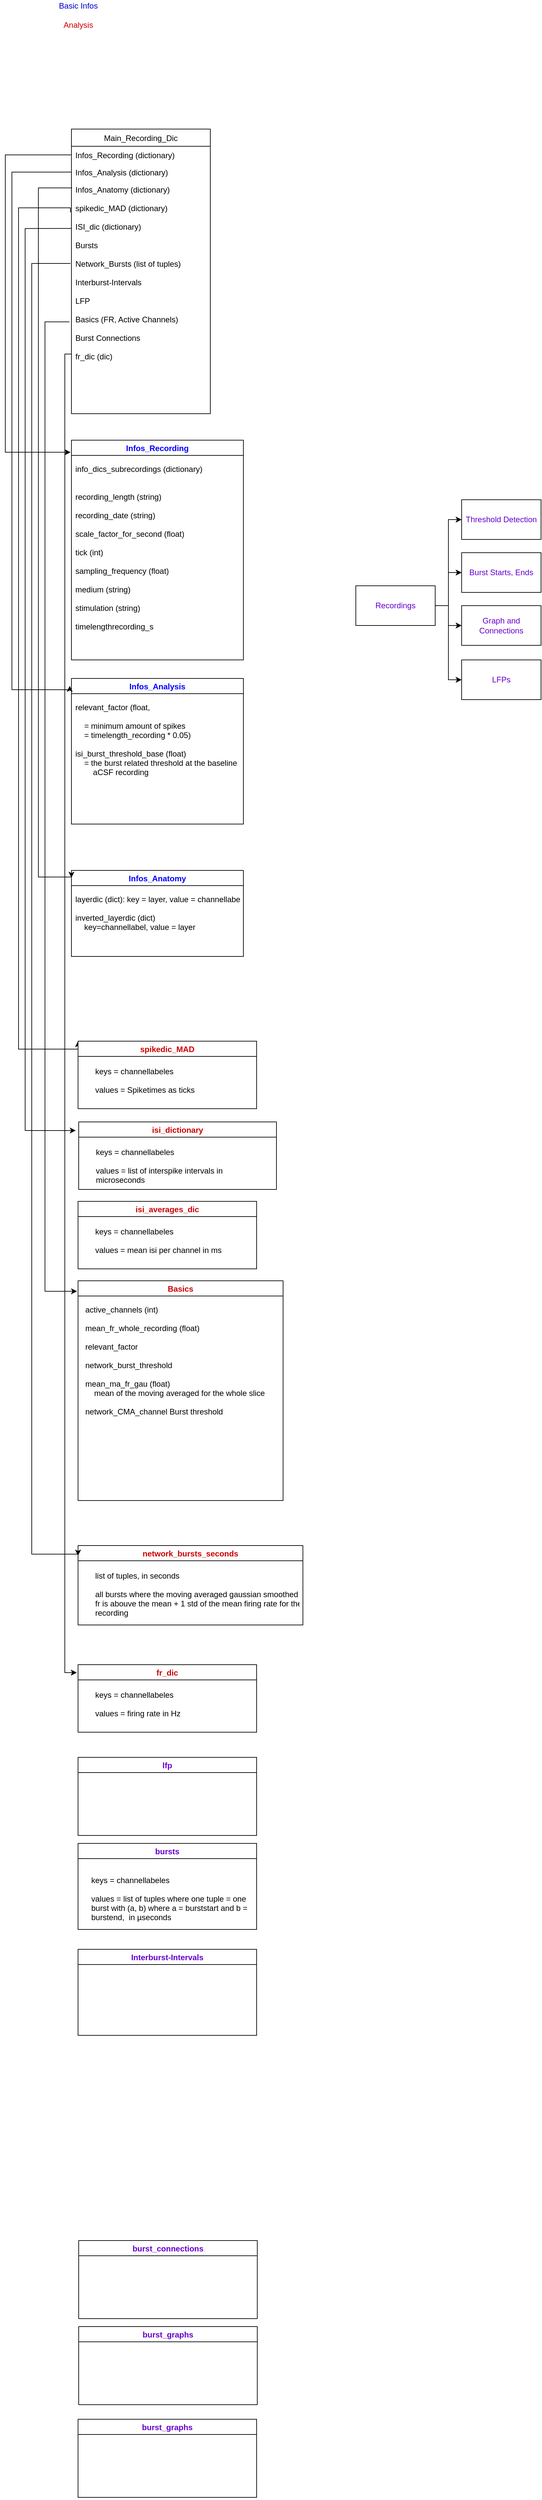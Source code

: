 <mxfile version="15.2.9" type="github">
  <diagram id="vBnOlz8iTsaYxyx_wYCy" name="Page-1">
    <mxGraphModel dx="507" dy="1140" grid="1" gridSize="10" guides="1" tooltips="1" connect="1" arrows="1" fold="1" page="1" pageScale="1" pageWidth="827" pageHeight="1169" math="0" shadow="0">
      <root>
        <mxCell id="0" />
        <mxCell id="1" parent="0" />
        <mxCell id="hhfGfqor65zBzNXSn3MG-1" value="Main_Recording_Dic" style="swimlane;fontStyle=0;childLayout=stackLayout;horizontal=1;startSize=26;horizontalStack=0;resizeParent=1;resizeParentMax=0;resizeLast=0;collapsible=1;marginBottom=0;" parent="1" vertex="1">
          <mxGeometry x="140" y="220" width="210" height="430" as="geometry" />
        </mxCell>
        <mxCell id="hhfGfqor65zBzNXSn3MG-2" value="Infos_Recording (dictionary)" style="text;strokeColor=none;fillColor=none;align=left;verticalAlign=top;spacingLeft=4;spacingRight=4;overflow=hidden;rotatable=0;points=[[0,0.5],[1,0.5]];portConstraint=eastwest;" parent="hhfGfqor65zBzNXSn3MG-1" vertex="1">
          <mxGeometry y="26" width="210" height="26" as="geometry" />
        </mxCell>
        <mxCell id="hhfGfqor65zBzNXSn3MG-3" value="Infos_Analysis (dictionary)" style="text;strokeColor=none;fillColor=none;align=left;verticalAlign=top;spacingLeft=4;spacingRight=4;overflow=hidden;rotatable=0;points=[[0,0.5],[1,0.5]];portConstraint=eastwest;" parent="hhfGfqor65zBzNXSn3MG-1" vertex="1">
          <mxGeometry y="52" width="210" height="26" as="geometry" />
        </mxCell>
        <mxCell id="hhfGfqor65zBzNXSn3MG-4" value="Infos_Anatomy (dictionary)&#xa;&#xa;spikedic_MAD (dictionary)&#xa;&#xa;ISI_dic (dictionary)&#xa;&#xa;Bursts&#xa;&#xa;Network_Bursts (list of tuples)&#xa;&#xa;Interburst-Intervals&#xa;&#xa;LFP&#xa;&#xa;Basics (FR, Active Channels)&#xa;&#xa;Burst Connections&#xa;&#xa;fr_dic (dic)&#xa;&#xa;" style="text;strokeColor=none;fillColor=none;align=left;verticalAlign=top;spacingLeft=4;spacingRight=4;overflow=hidden;rotatable=0;points=[[0,0.5],[1,0.5]];portConstraint=eastwest;" parent="hhfGfqor65zBzNXSn3MG-1" vertex="1">
          <mxGeometry y="78" width="210" height="352" as="geometry" />
        </mxCell>
        <mxCell id="hhfGfqor65zBzNXSn3MG-6" value="&lt;div&gt;&lt;font color=&quot;#0000CC&quot;&gt;Basic Infos&lt;/font&gt;&lt;/div&gt;&lt;div&gt;&lt;br&gt;&lt;/div&gt;&lt;div&gt;&lt;font color=&quot;#CC0000&quot;&gt;Analysis&lt;/font&gt;&lt;/div&gt;&lt;div&gt;&lt;br&gt;&lt;/div&gt;&lt;div&gt;&lt;br&gt;&lt;/div&gt;&lt;div&gt;&lt;br&gt;&lt;/div&gt;" style="text;html=1;align=center;verticalAlign=middle;resizable=0;points=[];autosize=1;strokeColor=none;fillColor=none;" parent="1" vertex="1">
          <mxGeometry x="115" y="25" width="70" height="90" as="geometry" />
        </mxCell>
        <mxCell id="hhfGfqor65zBzNXSn3MG-7" style="edgeStyle=orthogonalEdgeStyle;rounded=0;orthogonalLoop=1;jettySize=auto;html=1;exitX=0;exitY=0.5;exitDx=0;exitDy=0;fontColor=#0000FF;entryX=-0.005;entryY=0.055;entryDx=0;entryDy=0;entryPerimeter=0;" parent="1" source="hhfGfqor65zBzNXSn3MG-2" target="hhfGfqor65zBzNXSn3MG-8" edge="1">
          <mxGeometry relative="1" as="geometry">
            <mxPoint x="60" y="720" as="targetPoint" />
            <Array as="points">
              <mxPoint x="40" y="259" />
              <mxPoint x="40" y="708" />
            </Array>
          </mxGeometry>
        </mxCell>
        <mxCell id="hhfGfqor65zBzNXSn3MG-8" value="Infos_Recording" style="swimlane;fontColor=#0000FF;" parent="1" vertex="1">
          <mxGeometry x="140" y="690" width="260" height="332" as="geometry" />
        </mxCell>
        <mxCell id="hhfGfqor65zBzNXSn3MG-9" value="info_dics_subrecordings (dictionary)&#xa;&#xa;&#xa;recording_length (string)&#xa;&#xa;recording_date (string)&#xa;&#xa;scale_factor_for_second (float)&#xa;&#xa;tick (int)&#xa;&#xa;sampling_frequency (float)&#xa;&#xa;medium (string)&#xa;&#xa;stimulation (string)&#xa;&#xa;timelengthrecording_s&#xa;&#xa;&#xa;" style="text;strokeColor=none;fillColor=none;align=left;verticalAlign=top;spacingLeft=4;spacingRight=4;overflow=hidden;rotatable=0;points=[[0,0.5],[1,0.5]];portConstraint=eastwest;" parent="hhfGfqor65zBzNXSn3MG-8" vertex="1">
          <mxGeometry y="30" width="260" height="302" as="geometry" />
        </mxCell>
        <mxCell id="hhfGfqor65zBzNXSn3MG-10" value="Infos_Analysis" style="swimlane;fontColor=#0000FF;" parent="1" vertex="1">
          <mxGeometry x="140" y="1050" width="260" height="220" as="geometry" />
        </mxCell>
        <mxCell id="hhfGfqor65zBzNXSn3MG-11" value="relevant_factor (float, &#xa;&#xa;    = minimum amount of spikes&#xa;    = timelength_recording * 0.05)&#xa;&#xa;isi_burst_threshold_base (float)&#xa;    = the burst related threshold at the baseline&#xa;        aCSF recording&#xa;&#xa;&#xa;&#xa;&#xa;&#xa;&#xa;&#xa;&#xa;&#xa;" style="text;strokeColor=none;fillColor=none;align=left;verticalAlign=top;spacingLeft=4;spacingRight=4;overflow=hidden;rotatable=0;points=[[0,0.5],[1,0.5]];portConstraint=eastwest;" parent="hhfGfqor65zBzNXSn3MG-10" vertex="1">
          <mxGeometry y="30" width="260" height="190" as="geometry" />
        </mxCell>
        <mxCell id="hhfGfqor65zBzNXSn3MG-12" style="edgeStyle=orthogonalEdgeStyle;rounded=0;orthogonalLoop=1;jettySize=auto;html=1;exitX=0;exitY=0.5;exitDx=0;exitDy=0;entryX=-0.01;entryY=0.051;entryDx=0;entryDy=0;entryPerimeter=0;fontColor=#0000FF;" parent="1" source="hhfGfqor65zBzNXSn3MG-3" target="hhfGfqor65zBzNXSn3MG-10" edge="1">
          <mxGeometry relative="1" as="geometry">
            <Array as="points">
              <mxPoint x="50" y="285" />
              <mxPoint x="50" y="1067" />
            </Array>
          </mxGeometry>
        </mxCell>
        <mxCell id="hhfGfqor65zBzNXSn3MG-13" value="Basics" style="swimlane;fontColor=#CC0000;startSize=23;" parent="1" vertex="1">
          <mxGeometry x="150" y="1960" width="310" height="332" as="geometry" />
        </mxCell>
        <mxCell id="hhfGfqor65zBzNXSn3MG-17" value="active_channels (int)&#xa;&#xa;mean_fr_whole_recording (float)&#xa;&#xa;relevant_factor&#xa;&#xa;network_burst_threshold&#xa;&#xa;mean_ma_fr_gau (float)&#xa;    mean of the moving averaged for the whole slice&#xa;&#xa;network_CMA_channel Burst threshold&#xa;&#xa;&#xa;" style="text;strokeColor=none;fillColor=none;align=left;verticalAlign=top;spacingLeft=4;spacingRight=4;overflow=hidden;rotatable=0;points=[[0,0.5],[1,0.5]];portConstraint=eastwest;" parent="hhfGfqor65zBzNXSn3MG-13" vertex="1">
          <mxGeometry x="5" y="30" width="300" height="302" as="geometry" />
        </mxCell>
        <mxCell id="hhfGfqor65zBzNXSn3MG-15" style="edgeStyle=orthogonalEdgeStyle;rounded=0;orthogonalLoop=1;jettySize=auto;html=1;fontColor=#CC0000;entryX=0;entryY=0;entryDx=0;entryDy=0;exitX=-0.007;exitY=0.136;exitDx=0;exitDy=0;exitPerimeter=0;" parent="1" source="hhfGfqor65zBzNXSn3MG-4" target="hhfGfqor65zBzNXSn3MG-16" edge="1">
          <mxGeometry relative="1" as="geometry">
            <mxPoint x="80" y="1581" as="targetPoint" />
            <mxPoint x="87" y="320" as="sourcePoint" />
            <Array as="points">
              <mxPoint x="60" y="339" />
              <mxPoint x="60" y="1610" />
              <mxPoint x="150" y="1610" />
            </Array>
          </mxGeometry>
        </mxCell>
        <mxCell id="hhfGfqor65zBzNXSn3MG-16" value="spikedic_MAD" style="swimlane;fontColor=#CC0000;startSize=23;" parent="1" vertex="1">
          <mxGeometry x="150" y="1598" width="270" height="102" as="geometry" />
        </mxCell>
        <mxCell id="hhfGfqor65zBzNXSn3MG-18" value="keys = channellabeles&#xa;&#xa;values = Spiketimes as ticks&#xa;" style="text;strokeColor=none;fillColor=none;align=left;verticalAlign=top;spacingLeft=4;spacingRight=4;overflow=hidden;rotatable=0;points=[[0,0.5],[1,0.5]];portConstraint=eastwest;" parent="hhfGfqor65zBzNXSn3MG-16" vertex="1">
          <mxGeometry x="20" y="32" width="250" height="88" as="geometry" />
        </mxCell>
        <mxCell id="hhfGfqor65zBzNXSn3MG-19" style="edgeStyle=orthogonalEdgeStyle;rounded=0;orthogonalLoop=1;jettySize=auto;html=1;fontColor=#CC0000;exitX=-0.014;exitY=0.606;exitDx=0;exitDy=0;exitPerimeter=0;entryX=-0.005;entryY=0.048;entryDx=0;entryDy=0;entryPerimeter=0;" parent="1" source="hhfGfqor65zBzNXSn3MG-4" target="hhfGfqor65zBzNXSn3MG-13" edge="1">
          <mxGeometry relative="1" as="geometry">
            <mxPoint x="100" y="449" as="targetPoint" />
            <Array as="points">
              <mxPoint x="100" y="511" />
              <mxPoint x="100" y="1976" />
            </Array>
          </mxGeometry>
        </mxCell>
        <mxCell id="A6L8o1R3aStiilXjUK1z-1" value="network_bursts_seconds" style="swimlane;fontColor=#CC0000;startSize=23;" vertex="1" parent="1">
          <mxGeometry x="150" y="2360" width="340" height="120" as="geometry" />
        </mxCell>
        <mxCell id="A6L8o1R3aStiilXjUK1z-2" value="list of tuples, in seconds&#xa;&#xa;all bursts where the moving averaged gaussian smoothed&#xa;fr is abouve the mean + 1 std of the mean firing rate for the&#xa;recording&#xa;&#xa;&#xa;&#xa;" style="text;strokeColor=none;fillColor=none;align=left;verticalAlign=top;spacingLeft=4;spacingRight=4;overflow=hidden;rotatable=0;points=[[0,0.5],[1,0.5]];portConstraint=eastwest;" vertex="1" parent="A6L8o1R3aStiilXjUK1z-1">
          <mxGeometry x="20" y="32" width="320" height="88" as="geometry" />
        </mxCell>
        <mxCell id="A6L8o1R3aStiilXjUK1z-4" style="edgeStyle=orthogonalEdgeStyle;rounded=0;orthogonalLoop=1;jettySize=auto;html=1;exitX=-0.007;exitY=0.355;exitDx=0;exitDy=0;exitPerimeter=0;entryX=0;entryY=0.127;entryDx=0;entryDy=0;entryPerimeter=0;" edge="1" parent="1" source="hhfGfqor65zBzNXSn3MG-4" target="A6L8o1R3aStiilXjUK1z-1">
          <mxGeometry relative="1" as="geometry">
            <mxPoint x="80" y="449" as="targetPoint" />
            <Array as="points">
              <mxPoint x="80" y="423" />
              <mxPoint x="80" y="2373" />
            </Array>
          </mxGeometry>
        </mxCell>
        <mxCell id="A6L8o1R3aStiilXjUK1z-5" value="fr_dic" style="swimlane;fontColor=#CC0000;startSize=23;" vertex="1" parent="1">
          <mxGeometry x="150" y="2540" width="270" height="102" as="geometry" />
        </mxCell>
        <mxCell id="A6L8o1R3aStiilXjUK1z-6" value="keys = channellabeles&#xa;&#xa;values = firing rate in Hz&#xa;" style="text;strokeColor=none;fillColor=none;align=left;verticalAlign=top;spacingLeft=4;spacingRight=4;overflow=hidden;rotatable=0;points=[[0,0.5],[1,0.5]];portConstraint=eastwest;" vertex="1" parent="A6L8o1R3aStiilXjUK1z-5">
          <mxGeometry x="20" y="32" width="250" height="88" as="geometry" />
        </mxCell>
        <mxCell id="A6L8o1R3aStiilXjUK1z-8" style="edgeStyle=orthogonalEdgeStyle;rounded=0;orthogonalLoop=1;jettySize=auto;html=1;exitX=0;exitY=0.744;exitDx=0;exitDy=0;exitPerimeter=0;entryX=-0.007;entryY=0.118;entryDx=0;entryDy=0;entryPerimeter=0;" edge="1" parent="1" source="hhfGfqor65zBzNXSn3MG-4" target="A6L8o1R3aStiilXjUK1z-5">
          <mxGeometry relative="1" as="geometry">
            <mxPoint x="90" y="480" as="targetPoint" />
            <Array as="points">
              <mxPoint x="130" y="560" />
              <mxPoint x="130" y="2552" />
            </Array>
          </mxGeometry>
        </mxCell>
        <mxCell id="A6L8o1R3aStiilXjUK1z-9" value="isi_dictionary" style="swimlane;fontColor=#CC0000;startSize=23;" vertex="1" parent="1">
          <mxGeometry x="151" y="1720" width="299" height="102" as="geometry" />
        </mxCell>
        <mxCell id="A6L8o1R3aStiilXjUK1z-10" value="keys = channellabeles&#xa;&#xa;values = list of interspike intervals in &#xa;microseconds&#xa;" style="text;strokeColor=none;fillColor=none;align=left;verticalAlign=top;spacingLeft=4;spacingRight=4;overflow=hidden;rotatable=0;points=[[0,0.5],[1,0.5]];portConstraint=eastwest;" vertex="1" parent="A6L8o1R3aStiilXjUK1z-9">
          <mxGeometry x="20" y="32" width="250" height="88" as="geometry" />
        </mxCell>
        <mxCell id="A6L8o1R3aStiilXjUK1z-11" style="edgeStyle=orthogonalEdgeStyle;rounded=0;orthogonalLoop=1;jettySize=auto;html=1;exitX=0;exitY=0.205;exitDx=0;exitDy=0;exitPerimeter=0;entryX=-0.015;entryY=0.127;entryDx=0;entryDy=0;entryPerimeter=0;" edge="1" parent="1" source="hhfGfqor65zBzNXSn3MG-4" target="A6L8o1R3aStiilXjUK1z-9">
          <mxGeometry relative="1" as="geometry">
            <mxPoint x="90" y="474" as="targetPoint" />
            <Array as="points">
              <mxPoint x="70" y="370" />
              <mxPoint x="70" y="1733" />
            </Array>
          </mxGeometry>
        </mxCell>
        <mxCell id="A6L8o1R3aStiilXjUK1z-12" value="isi_averages_dic" style="swimlane;fontColor=#CC0000;startSize=23;" vertex="1" parent="1">
          <mxGeometry x="150" y="1840" width="270" height="102" as="geometry" />
        </mxCell>
        <mxCell id="A6L8o1R3aStiilXjUK1z-13" value="keys = channellabeles&#xa;&#xa;values = mean isi per channel in ms" style="text;strokeColor=none;fillColor=none;align=left;verticalAlign=top;spacingLeft=4;spacingRight=4;overflow=hidden;rotatable=0;points=[[0,0.5],[1,0.5]];portConstraint=eastwest;" vertex="1" parent="A6L8o1R3aStiilXjUK1z-12">
          <mxGeometry x="20" y="32" width="250" height="88" as="geometry" />
        </mxCell>
        <mxCell id="A6L8o1R3aStiilXjUK1z-14" value="Infos_Anatomy" style="swimlane;fontColor=#0000FF;" vertex="1" parent="1">
          <mxGeometry x="140" y="1340" width="260" height="130" as="geometry" />
        </mxCell>
        <mxCell id="A6L8o1R3aStiilXjUK1z-15" value="layerdic (dict): key = layer, value = channellabels&#xa;&#xa;inverted_layerdic (dict)&#xa;    key=channellabel, value = layer&#xa;" style="text;strokeColor=none;fillColor=none;align=left;verticalAlign=top;spacingLeft=4;spacingRight=4;overflow=hidden;rotatable=0;points=[[0,0.5],[1,0.5]];portConstraint=eastwest;" vertex="1" parent="A6L8o1R3aStiilXjUK1z-14">
          <mxGeometry y="30" width="260" height="302" as="geometry" />
        </mxCell>
        <mxCell id="A6L8o1R3aStiilXjUK1z-16" style="edgeStyle=orthogonalEdgeStyle;rounded=0;orthogonalLoop=1;jettySize=auto;html=1;exitX=0.005;exitY=0.031;exitDx=0;exitDy=0;exitPerimeter=0;entryX=0;entryY=0.085;entryDx=0;entryDy=0;entryPerimeter=0;" edge="1" parent="1" source="hhfGfqor65zBzNXSn3MG-4" target="A6L8o1R3aStiilXjUK1z-14">
          <mxGeometry relative="1" as="geometry">
            <mxPoint x="100" y="474" as="targetPoint" />
            <Array as="points">
              <mxPoint x="90" y="309" />
              <mxPoint x="90" y="1350" />
              <mxPoint x="140" y="1350" />
            </Array>
          </mxGeometry>
        </mxCell>
        <mxCell id="A6L8o1R3aStiilXjUK1z-17" value="lfp" style="swimlane;fontColor=#6600CC;startSize=23;" vertex="1" parent="1">
          <mxGeometry x="150" y="2680" width="270" height="118" as="geometry" />
        </mxCell>
        <mxCell id="A6L8o1R3aStiilXjUK1z-23" value="&#xa;" style="text;strokeColor=none;fillColor=none;align=left;verticalAlign=top;spacingLeft=4;spacingRight=4;overflow=hidden;rotatable=0;points=[[0,0.5],[1,0.5]];portConstraint=eastwest;" vertex="1" parent="A6L8o1R3aStiilXjUK1z-17">
          <mxGeometry x="10" y="30" width="250" height="88" as="geometry" />
        </mxCell>
        <mxCell id="A6L8o1R3aStiilXjUK1z-19" value="bursts" style="swimlane;fontColor=#6600CC;startSize=23;" vertex="1" parent="1">
          <mxGeometry x="150" y="2810" width="270" height="130" as="geometry" />
        </mxCell>
        <mxCell id="A6L8o1R3aStiilXjUK1z-24" value="&#xa;" style="text;strokeColor=none;fillColor=none;align=left;verticalAlign=top;spacingLeft=4;spacingRight=4;overflow=hidden;rotatable=0;points=[[0,0.5],[1,0.5]];portConstraint=eastwest;" vertex="1" parent="A6L8o1R3aStiilXjUK1z-19">
          <mxGeometry x="5" y="30" width="250" height="88" as="geometry" />
        </mxCell>
        <mxCell id="A6L8o1R3aStiilXjUK1z-38" value="keys = channellabeles&#xa;&#xa;values = list of tuples where one tuple = one&#xa;burst with (a, b) where a = burststart and b =&#xa;burstend,  in µseconds&#xa;&#xa;" style="text;strokeColor=none;fillColor=none;align=left;verticalAlign=top;spacingLeft=4;spacingRight=4;overflow=hidden;rotatable=0;points=[[0,0.5],[1,0.5]];portConstraint=eastwest;" vertex="1" parent="A6L8o1R3aStiilXjUK1z-19">
          <mxGeometry x="14" y="42" width="250" height="88" as="geometry" />
        </mxCell>
        <mxCell id="A6L8o1R3aStiilXjUK1z-20" value="burst_connections" style="swimlane;fontColor=#6600CC;startSize=23;" vertex="1" parent="1">
          <mxGeometry x="151" y="3410" width="270" height="118" as="geometry" />
        </mxCell>
        <mxCell id="A6L8o1R3aStiilXjUK1z-25" value="&#xa;" style="text;strokeColor=none;fillColor=none;align=left;verticalAlign=top;spacingLeft=4;spacingRight=4;overflow=hidden;rotatable=0;points=[[0,0.5],[1,0.5]];portConstraint=eastwest;" vertex="1" parent="A6L8o1R3aStiilXjUK1z-20">
          <mxGeometry x="9" y="30" width="250" height="88" as="geometry" />
        </mxCell>
        <mxCell id="A6L8o1R3aStiilXjUK1z-21" value="burst_graphs" style="swimlane;fontColor=#6600CC;startSize=23;" vertex="1" parent="1">
          <mxGeometry x="151" y="3540" width="270" height="118" as="geometry" />
        </mxCell>
        <mxCell id="A6L8o1R3aStiilXjUK1z-26" value="&#xa;" style="text;strokeColor=none;fillColor=none;align=left;verticalAlign=top;spacingLeft=4;spacingRight=4;overflow=hidden;rotatable=0;points=[[0,0.5],[1,0.5]];portConstraint=eastwest;" vertex="1" parent="A6L8o1R3aStiilXjUK1z-21">
          <mxGeometry x="4" y="30" width="250" height="88" as="geometry" />
        </mxCell>
        <mxCell id="A6L8o1R3aStiilXjUK1z-22" value="burst_graphs" style="swimlane;fontColor=#6600CC;startSize=23;" vertex="1" parent="1">
          <mxGeometry x="150" y="3680" width="270" height="118" as="geometry" />
        </mxCell>
        <mxCell id="A6L8o1R3aStiilXjUK1z-27" value="&#xa;" style="text;strokeColor=none;fillColor=none;align=left;verticalAlign=top;spacingLeft=4;spacingRight=4;overflow=hidden;rotatable=0;points=[[0,0.5],[1,0.5]];portConstraint=eastwest;" vertex="1" parent="A6L8o1R3aStiilXjUK1z-22">
          <mxGeometry x="5" y="30" width="250" height="88" as="geometry" />
        </mxCell>
        <mxCell id="A6L8o1R3aStiilXjUK1z-34" style="edgeStyle=orthogonalEdgeStyle;rounded=0;orthogonalLoop=1;jettySize=auto;html=1;entryX=0;entryY=0.5;entryDx=0;entryDy=0;fontColor=#6600CC;" edge="1" parent="1" source="A6L8o1R3aStiilXjUK1z-28" target="A6L8o1R3aStiilXjUK1z-29">
          <mxGeometry relative="1" as="geometry" />
        </mxCell>
        <mxCell id="A6L8o1R3aStiilXjUK1z-35" style="edgeStyle=orthogonalEdgeStyle;rounded=0;orthogonalLoop=1;jettySize=auto;html=1;exitX=1;exitY=0.5;exitDx=0;exitDy=0;entryX=0;entryY=0.5;entryDx=0;entryDy=0;fontColor=#6600CC;" edge="1" parent="1" source="A6L8o1R3aStiilXjUK1z-28" target="A6L8o1R3aStiilXjUK1z-30">
          <mxGeometry relative="1" as="geometry" />
        </mxCell>
        <mxCell id="A6L8o1R3aStiilXjUK1z-36" style="edgeStyle=orthogonalEdgeStyle;rounded=0;orthogonalLoop=1;jettySize=auto;html=1;entryX=0;entryY=0.5;entryDx=0;entryDy=0;fontColor=#6600CC;" edge="1" parent="1" source="A6L8o1R3aStiilXjUK1z-28" target="A6L8o1R3aStiilXjUK1z-31">
          <mxGeometry relative="1" as="geometry" />
        </mxCell>
        <mxCell id="A6L8o1R3aStiilXjUK1z-37" style="edgeStyle=orthogonalEdgeStyle;rounded=0;orthogonalLoop=1;jettySize=auto;html=1;exitX=1;exitY=0.5;exitDx=0;exitDy=0;entryX=0;entryY=0.5;entryDx=0;entryDy=0;fontColor=#6600CC;" edge="1" parent="1" source="A6L8o1R3aStiilXjUK1z-28" target="A6L8o1R3aStiilXjUK1z-32">
          <mxGeometry relative="1" as="geometry" />
        </mxCell>
        <mxCell id="A6L8o1R3aStiilXjUK1z-28" value="Recordings" style="rounded=0;whiteSpace=wrap;html=1;fontColor=#6600CC;" vertex="1" parent="1">
          <mxGeometry x="570" y="910" width="120" height="60" as="geometry" />
        </mxCell>
        <mxCell id="A6L8o1R3aStiilXjUK1z-29" value="Threshold Detection" style="rounded=0;whiteSpace=wrap;html=1;fontColor=#6600CC;" vertex="1" parent="1">
          <mxGeometry x="730" y="780" width="120" height="60" as="geometry" />
        </mxCell>
        <mxCell id="A6L8o1R3aStiilXjUK1z-30" value="Burst Starts, Ends" style="rounded=0;whiteSpace=wrap;html=1;fontColor=#6600CC;" vertex="1" parent="1">
          <mxGeometry x="730" y="860" width="120" height="60" as="geometry" />
        </mxCell>
        <mxCell id="A6L8o1R3aStiilXjUK1z-31" value="Graph and Connections" style="rounded=0;whiteSpace=wrap;html=1;fontColor=#6600CC;" vertex="1" parent="1">
          <mxGeometry x="730" y="940" width="120" height="60" as="geometry" />
        </mxCell>
        <mxCell id="A6L8o1R3aStiilXjUK1z-32" value="LFPs" style="rounded=0;whiteSpace=wrap;html=1;fontColor=#6600CC;" vertex="1" parent="1">
          <mxGeometry x="730" y="1022" width="120" height="60" as="geometry" />
        </mxCell>
        <mxCell id="A6L8o1R3aStiilXjUK1z-39" value="Interburst-Intervals" style="swimlane;fontColor=#6600CC;startSize=23;" vertex="1" parent="1">
          <mxGeometry x="150" y="2970" width="270" height="130" as="geometry" />
        </mxCell>
        <mxCell id="A6L8o1R3aStiilXjUK1z-40" value="&#xa;" style="text;strokeColor=none;fillColor=none;align=left;verticalAlign=top;spacingLeft=4;spacingRight=4;overflow=hidden;rotatable=0;points=[[0,0.5],[1,0.5]];portConstraint=eastwest;" vertex="1" parent="A6L8o1R3aStiilXjUK1z-39">
          <mxGeometry x="5" y="30" width="250" height="88" as="geometry" />
        </mxCell>
        <mxCell id="A6L8o1R3aStiilXjUK1z-41" value="&#xa;" style="text;strokeColor=none;fillColor=none;align=left;verticalAlign=top;spacingLeft=4;spacingRight=4;overflow=hidden;rotatable=0;points=[[0,0.5],[1,0.5]];portConstraint=eastwest;" vertex="1" parent="A6L8o1R3aStiilXjUK1z-39">
          <mxGeometry x="14" y="42" width="250" height="88" as="geometry" />
        </mxCell>
      </root>
    </mxGraphModel>
  </diagram>
</mxfile>
